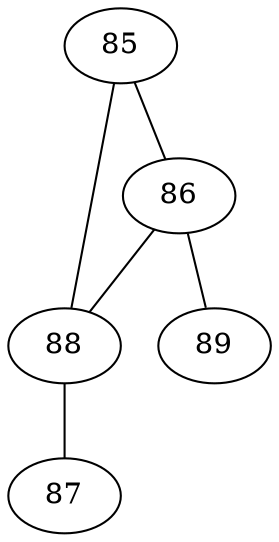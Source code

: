 strict graph G { 
 

    85 --  86
    85 --  88
    86 --  85
    86 --  89
    86 --  88
    88 --  85
    88 --  87
    88 --  86
    87 --  88
    89 --  86

 }